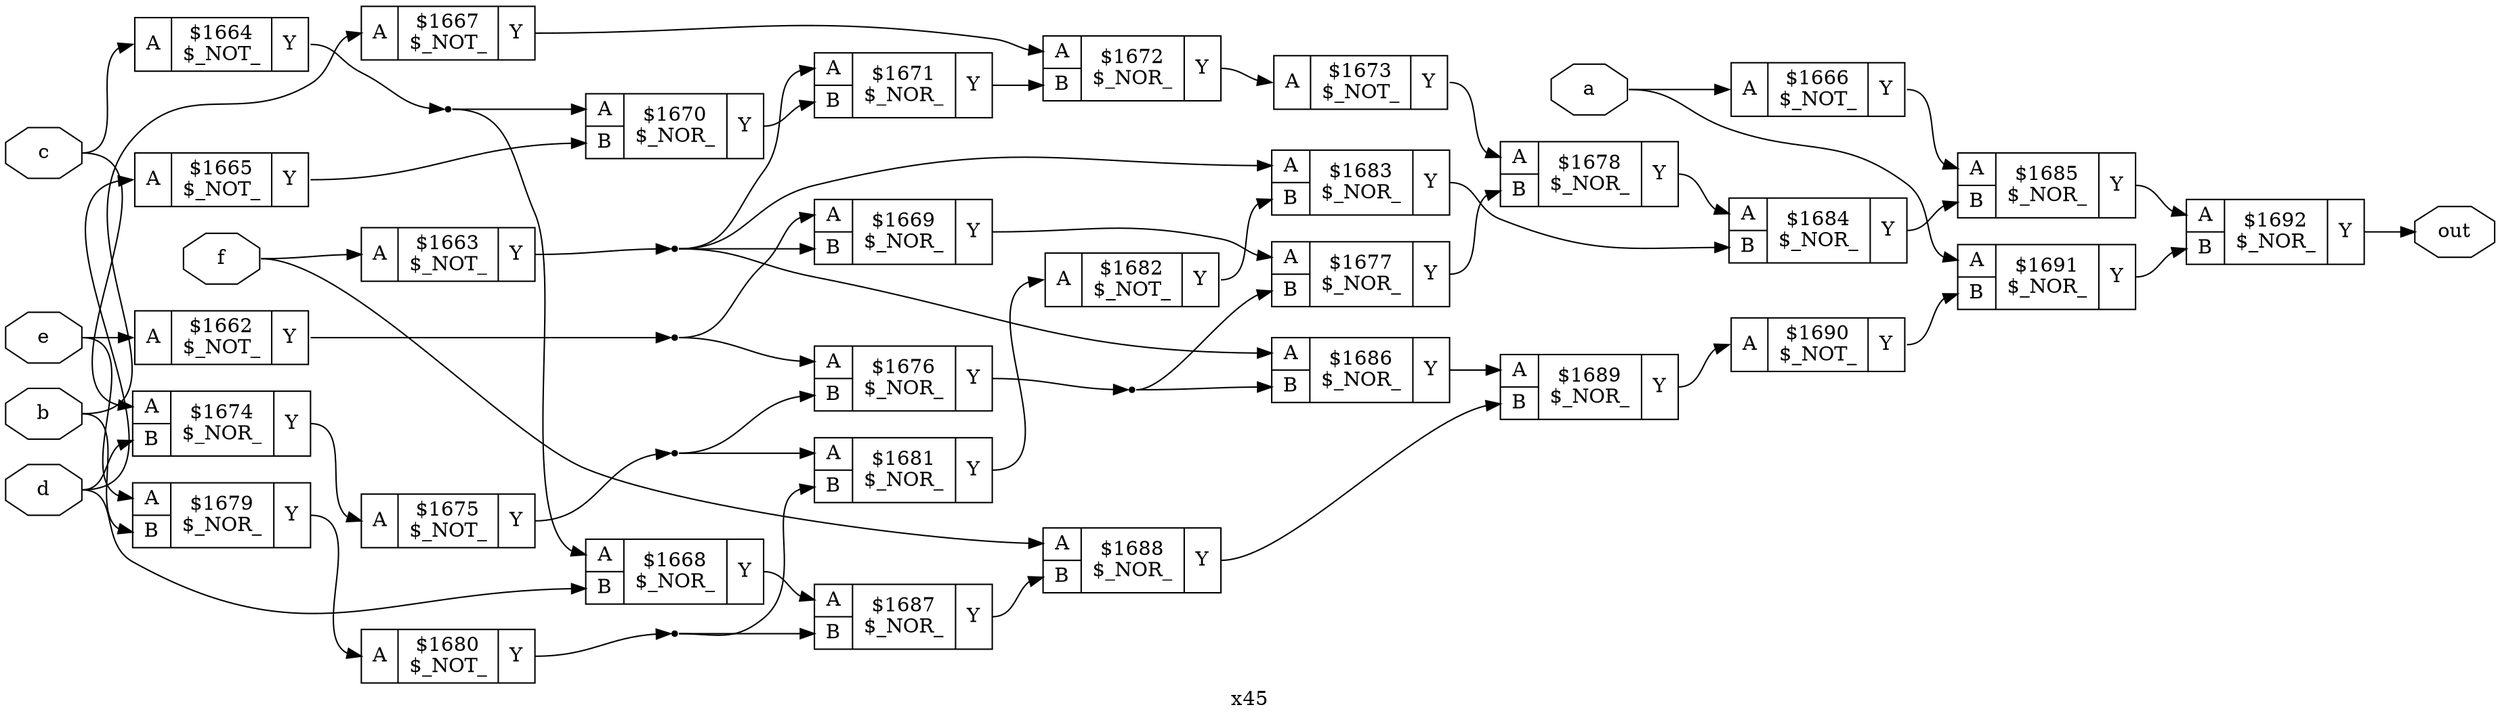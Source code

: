 digraph "x45" {
label="x45";
rankdir="LR";
remincross=true;
n31 [ shape=octagon, label="a", color="black", fontcolor="black" ];
n32 [ shape=octagon, label="b", color="black", fontcolor="black" ];
n33 [ shape=octagon, label="c", color="black", fontcolor="black" ];
n34 [ shape=octagon, label="d", color="black", fontcolor="black" ];
n35 [ shape=octagon, label="e", color="black", fontcolor="black" ];
n36 [ shape=octagon, label="f", color="black", fontcolor="black" ];
n37 [ shape=octagon, label="out", color="black", fontcolor="black" ];
c40 [ shape=record, label="{{<p38> A}|$1662\n$_NOT_|{<p39> Y}}" ];
c41 [ shape=record, label="{{<p38> A}|$1663\n$_NOT_|{<p39> Y}}" ];
c42 [ shape=record, label="{{<p38> A}|$1664\n$_NOT_|{<p39> Y}}" ];
c43 [ shape=record, label="{{<p38> A}|$1665\n$_NOT_|{<p39> Y}}" ];
c44 [ shape=record, label="{{<p38> A}|$1666\n$_NOT_|{<p39> Y}}" ];
c45 [ shape=record, label="{{<p38> A}|$1667\n$_NOT_|{<p39> Y}}" ];
c47 [ shape=record, label="{{<p38> A|<p46> B}|$1668\n$_NOR_|{<p39> Y}}" ];
c48 [ shape=record, label="{{<p38> A|<p46> B}|$1669\n$_NOR_|{<p39> Y}}" ];
c49 [ shape=record, label="{{<p38> A|<p46> B}|$1670\n$_NOR_|{<p39> Y}}" ];
c50 [ shape=record, label="{{<p38> A|<p46> B}|$1671\n$_NOR_|{<p39> Y}}" ];
c51 [ shape=record, label="{{<p38> A|<p46> B}|$1672\n$_NOR_|{<p39> Y}}" ];
c52 [ shape=record, label="{{<p38> A}|$1673\n$_NOT_|{<p39> Y}}" ];
c53 [ shape=record, label="{{<p38> A|<p46> B}|$1674\n$_NOR_|{<p39> Y}}" ];
c54 [ shape=record, label="{{<p38> A}|$1675\n$_NOT_|{<p39> Y}}" ];
c55 [ shape=record, label="{{<p38> A|<p46> B}|$1676\n$_NOR_|{<p39> Y}}" ];
c56 [ shape=record, label="{{<p38> A|<p46> B}|$1677\n$_NOR_|{<p39> Y}}" ];
c57 [ shape=record, label="{{<p38> A|<p46> B}|$1678\n$_NOR_|{<p39> Y}}" ];
c58 [ shape=record, label="{{<p38> A|<p46> B}|$1679\n$_NOR_|{<p39> Y}}" ];
c59 [ shape=record, label="{{<p38> A}|$1680\n$_NOT_|{<p39> Y}}" ];
c60 [ shape=record, label="{{<p38> A|<p46> B}|$1681\n$_NOR_|{<p39> Y}}" ];
c61 [ shape=record, label="{{<p38> A}|$1682\n$_NOT_|{<p39> Y}}" ];
c62 [ shape=record, label="{{<p38> A|<p46> B}|$1683\n$_NOR_|{<p39> Y}}" ];
c63 [ shape=record, label="{{<p38> A|<p46> B}|$1684\n$_NOR_|{<p39> Y}}" ];
c64 [ shape=record, label="{{<p38> A|<p46> B}|$1685\n$_NOR_|{<p39> Y}}" ];
c65 [ shape=record, label="{{<p38> A|<p46> B}|$1686\n$_NOR_|{<p39> Y}}" ];
c66 [ shape=record, label="{{<p38> A|<p46> B}|$1687\n$_NOR_|{<p39> Y}}" ];
c67 [ shape=record, label="{{<p38> A|<p46> B}|$1688\n$_NOR_|{<p39> Y}}" ];
c68 [ shape=record, label="{{<p38> A|<p46> B}|$1689\n$_NOR_|{<p39> Y}}" ];
c69 [ shape=record, label="{{<p38> A}|$1690\n$_NOT_|{<p39> Y}}" ];
c70 [ shape=record, label="{{<p38> A|<p46> B}|$1691\n$_NOR_|{<p39> Y}}" ];
c71 [ shape=record, label="{{<p38> A|<p46> B}|$1692\n$_NOR_|{<p39> Y}}" ];
n1 [ shape=point ];
c42:p39:e -> n1:w [color="black", label=""];
n1:e -> c47:p38:w [color="black", label=""];
n1:e -> c49:p38:w [color="black", label=""];
c52:p39:e -> c57:p38:w [color="black", label=""];
c53:p39:e -> c54:p38:w [color="black", label=""];
n12 [ shape=point ];
c54:p39:e -> n12:w [color="black", label=""];
n12:e -> c55:p46:w [color="black", label=""];
n12:e -> c60:p38:w [color="black", label=""];
n13 [ shape=point ];
c55:p39:e -> n13:w [color="black", label=""];
n13:e -> c56:p46:w [color="black", label=""];
n13:e -> c65:p46:w [color="black", label=""];
c56:p39:e -> c57:p46:w [color="black", label=""];
c57:p39:e -> c63:p38:w [color="black", label=""];
c58:p39:e -> c59:p38:w [color="black", label=""];
n17 [ shape=point ];
c59:p39:e -> n17:w [color="black", label=""];
n17:e -> c60:p46:w [color="black", label=""];
n17:e -> c66:p46:w [color="black", label=""];
c60:p39:e -> c61:p38:w [color="black", label=""];
c61:p39:e -> c62:p46:w [color="black", label=""];
c43:p39:e -> c49:p46:w [color="black", label=""];
c62:p39:e -> c63:p46:w [color="black", label=""];
c63:p39:e -> c64:p46:w [color="black", label=""];
c64:p39:e -> c71:p38:w [color="black", label=""];
c65:p39:e -> c68:p38:w [color="black", label=""];
c66:p39:e -> c67:p46:w [color="black", label=""];
c67:p39:e -> c68:p46:w [color="black", label=""];
c68:p39:e -> c69:p38:w [color="black", label=""];
c69:p39:e -> c70:p46:w [color="black", label=""];
c70:p39:e -> c71:p46:w [color="black", label=""];
n29 [ shape=point ];
c40:p39:e -> n29:w [color="black", label=""];
n29:e -> c48:p38:w [color="black", label=""];
n29:e -> c55:p38:w [color="black", label=""];
c44:p39:e -> c64:p38:w [color="black", label=""];
n30 [ shape=point ];
c41:p39:e -> n30:w [color="black", label=""];
n30:e -> c48:p46:w [color="black", label=""];
n30:e -> c50:p38:w [color="black", label=""];
n30:e -> c62:p38:w [color="black", label=""];
n30:e -> c65:p38:w [color="black", label=""];
n31:e -> c44:p38:w [color="black", label=""];
n31:e -> c70:p38:w [color="black", label=""];
n32:e -> c45:p38:w [color="black", label=""];
n32:e -> c58:p46:w [color="black", label=""];
n33:e -> c42:p38:w [color="black", label=""];
n33:e -> c53:p38:w [color="black", label=""];
n34:e -> c43:p38:w [color="black", label=""];
n34:e -> c47:p46:w [color="black", label=""];
n34:e -> c53:p46:w [color="black", label=""];
n35:e -> c40:p38:w [color="black", label=""];
n35:e -> c58:p38:w [color="black", label=""];
n36:e -> c41:p38:w [color="black", label=""];
n36:e -> c67:p38:w [color="black", label=""];
c71:p39:e -> n37:w [color="black", label=""];
c45:p39:e -> c51:p38:w [color="black", label=""];
c47:p39:e -> c66:p38:w [color="black", label=""];
c48:p39:e -> c56:p38:w [color="black", label=""];
c49:p39:e -> c50:p46:w [color="black", label=""];
c50:p39:e -> c51:p46:w [color="black", label=""];
c51:p39:e -> c52:p38:w [color="black", label=""];
}
